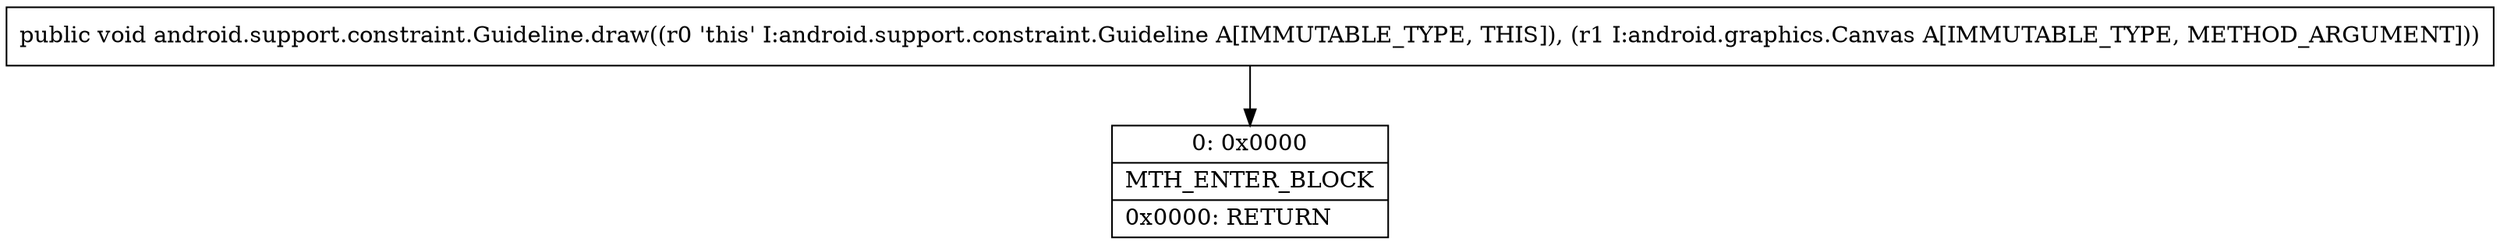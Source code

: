 digraph "CFG forandroid.support.constraint.Guideline.draw(Landroid\/graphics\/Canvas;)V" {
Node_0 [shape=record,label="{0\:\ 0x0000|MTH_ENTER_BLOCK\l|0x0000: RETURN   \l}"];
MethodNode[shape=record,label="{public void android.support.constraint.Guideline.draw((r0 'this' I:android.support.constraint.Guideline A[IMMUTABLE_TYPE, THIS]), (r1 I:android.graphics.Canvas A[IMMUTABLE_TYPE, METHOD_ARGUMENT])) }"];
MethodNode -> Node_0;
}

